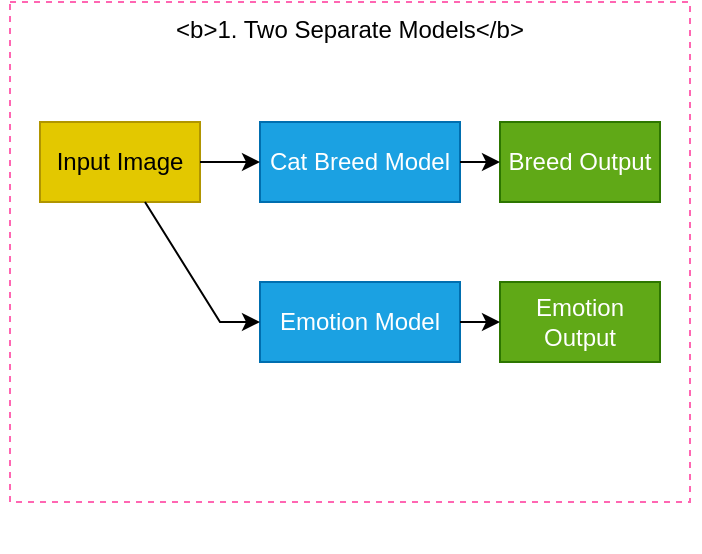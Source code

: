 <mxfile>
    <diagram id="model_architectures" name="Model Architectures">
        <mxGraphModel dx="1087" dy="611" grid="1" gridSize="10" guides="1" tooltips="1" connect="1" arrows="1" fold="1" page="1" pageScale="1" pageWidth="1100" pageHeight="850" background="#ffffff" math="0" shadow="0">
            <root>
                <mxCell id="0"/>
                <mxCell id="1" parent="0"/>
                <mxCell id="model1_group" value="&lt;b&gt;1. Two Separate Models&lt;/b&gt;" style="group" parent="1" vertex="1">
                    <mxGeometry x="110" y="70" width="350" height="275" as="geometry"/>
                </mxCell>
                <mxCell id="model1_boundary" value="" style="dashed=1;html=1;strokeColor=#FF66B2;fillColor=none;" parent="model1_group" vertex="1">
                    <mxGeometry x="5" width="340" height="250" as="geometry"/>
                </mxCell>
                <mxCell id="model1_input" value="Input Image" style="rounded=0;whiteSpace=wrap;html=1;fillColor=#e3c800;fontColor=#000000;strokeColor=#B09500;" parent="model1_group" vertex="1">
                    <mxGeometry x="20" y="60" width="80" height="40" as="geometry"/>
                </mxCell>
                <mxCell id="model1_breed_model" value="Cat Breed Model" style="rounded=0;whiteSpace=wrap;html=1;fillColor=#1ba1e2;fontColor=#ffffff;strokeColor=#006EAF;" parent="model1_group" vertex="1">
                    <mxGeometry x="130" y="60" width="100" height="40" as="geometry"/>
                </mxCell>
                <mxCell id="model1_emotion_model" value="Emotion Model" style="rounded=0;whiteSpace=wrap;html=1;fillColor=#1ba1e2;fontColor=#ffffff;strokeColor=#006EAF;" parent="model1_group" vertex="1">
                    <mxGeometry x="130" y="140" width="100" height="40" as="geometry"/>
                </mxCell>
                <mxCell id="model1_breed_output" value="Breed Output" style="rounded=0;whiteSpace=wrap;html=1;fillColor=#60a917;fontColor=#ffffff;strokeColor=#2D7600;" parent="model1_group" vertex="1">
                    <mxGeometry x="250" y="60" width="80" height="40" as="geometry"/>
                </mxCell>
                <mxCell id="model1_emotion_output" value="Emotion Output" style="rounded=0;whiteSpace=wrap;html=1;fillColor=#60a917;fontColor=#ffffff;strokeColor=#2D7600;" parent="model1_group" vertex="1">
                    <mxGeometry x="250" y="140" width="80" height="40" as="geometry"/>
                </mxCell>
                <mxCell id="model1_arrow1" value="" style="endArrow=classic;html=1;rounded=0;" parent="model1_group" source="model1_input" target="model1_breed_model" edge="1">
                    <mxGeometry width="50" height="50" relative="1" as="geometry">
                        <mxPoint x="110" y="100" as="sourcePoint"/>
                        <mxPoint x="130" y="100" as="targetPoint"/>
                    </mxGeometry>
                </mxCell>
                <mxCell id="model1_arrow2" value="" style="endArrow=classic;html=1;rounded=0;" parent="model1_group" source="model1_input" target="model1_emotion_model" edge="1">
                    <mxGeometry width="50" height="50" relative="1" as="geometry">
                        <mxPoint x="110" y="100" as="sourcePoint"/>
                        <mxPoint x="130" y="100" as="targetPoint"/>
                        <Array as="points">
                            <mxPoint x="110" y="160"/>
                            <mxPoint x="130" y="160"/>
                        </Array>
                    </mxGeometry>
                </mxCell>
                <mxCell id="model1_arrow3" value="" style="endArrow=classic;html=1;rounded=0;" parent="model1_group" source="model1_breed_model" target="model1_breed_output" edge="1">
                    <mxGeometry width="50" height="50" relative="1" as="geometry">
                        <mxPoint x="240" y="80" as="sourcePoint"/>
                        <mxPoint x="250" y="80" as="targetPoint"/>
                    </mxGeometry>
                </mxCell>
                <mxCell id="model1_arrow4" value="" style="endArrow=classic;html=1;rounded=0;" parent="model1_group" source="model1_emotion_model" target="model1_emotion_output" edge="1">
                    <mxGeometry width="50" height="50" relative="1" as="geometry">
                        <mxPoint x="240" y="160" as="sourcePoint"/>
                        <mxPoint x="250" y="160" as="targetPoint"/>
                    </mxGeometry>
                </mxCell>
            </root>
        </mxGraphModel>
    </diagram>
    <diagram id="roq1b-htmTWwgubLuYtP" name="Page-2">
        <mxGraphModel dx="1087" dy="611" grid="1" gridSize="10" guides="1" tooltips="1" connect="1" arrows="1" fold="1" page="1" pageScale="1" pageWidth="850" pageHeight="1100" math="0" shadow="0">
            <root>
                <mxCell id="0"/>
                <mxCell id="1" parent="0"/>
                <mxCell id="HxcRfOPKVA8sHfF8dNPV-1" value="&lt;b&gt;2. Multitask Model with Shared Features&lt;/b&gt;" style="group" vertex="1" parent="1">
                    <mxGeometry x="170" y="60" width="420" height="250" as="geometry"/>
                </mxCell>
                <mxCell id="HxcRfOPKVA8sHfF8dNPV-3" value="Input Image" style="rounded=0;whiteSpace=wrap;html=1;fillColor=#e3c800;fontColor=#000000;strokeColor=#B09500;" vertex="1" parent="HxcRfOPKVA8sHfF8dNPV-1">
                    <mxGeometry x="21" y="100" width="84" height="40" as="geometry"/>
                </mxCell>
                <mxCell id="HxcRfOPKVA8sHfF8dNPV-4" value="Shared Feature Extractor" style="rounded=0;whiteSpace=wrap;html=1;fillColor=#1ba1e2;fontColor=#ffffff;strokeColor=#006EAF;" vertex="1" parent="HxcRfOPKVA8sHfF8dNPV-1">
                    <mxGeometry x="136.5" y="100" width="105" height="40" as="geometry"/>
                </mxCell>
                <mxCell id="HxcRfOPKVA8sHfF8dNPV-5" value="Breed Output" style="rounded=0;whiteSpace=wrap;html=1;fillColor=#60a917;fontColor=#ffffff;strokeColor=#2D7600;" vertex="1" parent="HxcRfOPKVA8sHfF8dNPV-1">
                    <mxGeometry x="262.5" y="60" width="84" height="40" as="geometry"/>
                </mxCell>
                <mxCell id="HxcRfOPKVA8sHfF8dNPV-6" value="Emotion Output" style="rounded=0;whiteSpace=wrap;html=1;fillColor=#60a917;fontColor=#ffffff;strokeColor=#2D7600;" vertex="1" parent="HxcRfOPKVA8sHfF8dNPV-1">
                    <mxGeometry x="262.5" y="140" width="84" height="40" as="geometry"/>
                </mxCell>
                <mxCell id="HxcRfOPKVA8sHfF8dNPV-7" value="" style="endArrow=classic;html=1;rounded=0;" edge="1" parent="HxcRfOPKVA8sHfF8dNPV-1" source="HxcRfOPKVA8sHfF8dNPV-3" target="HxcRfOPKVA8sHfF8dNPV-4">
                    <mxGeometry width="50" height="50" relative="1" as="geometry">
                        <mxPoint x="115.5" y="120" as="sourcePoint"/>
                        <mxPoint x="136.5" y="120" as="targetPoint"/>
                    </mxGeometry>
                </mxCell>
                <mxCell id="HxcRfOPKVA8sHfF8dNPV-8" value="" style="endArrow=classic;html=1;rounded=0;" edge="1" parent="HxcRfOPKVA8sHfF8dNPV-1" source="HxcRfOPKVA8sHfF8dNPV-4" target="HxcRfOPKVA8sHfF8dNPV-5">
                    <mxGeometry width="50" height="50" relative="1" as="geometry">
                        <mxPoint x="252" y="120" as="sourcePoint"/>
                        <mxPoint x="262.5" y="80" as="targetPoint"/>
                        <Array as="points">
                            <mxPoint x="252" y="80"/>
                        </Array>
                    </mxGeometry>
                </mxCell>
                <mxCell id="HxcRfOPKVA8sHfF8dNPV-9" value="" style="endArrow=classic;html=1;rounded=0;" edge="1" parent="HxcRfOPKVA8sHfF8dNPV-1" source="HxcRfOPKVA8sHfF8dNPV-4" target="HxcRfOPKVA8sHfF8dNPV-6">
                    <mxGeometry width="50" height="50" relative="1" as="geometry">
                        <mxPoint x="252" y="120" as="sourcePoint"/>
                        <mxPoint x="262.5" y="160" as="targetPoint"/>
                        <Array as="points">
                            <mxPoint x="252" y="160"/>
                        </Array>
                    </mxGeometry>
                </mxCell>
                <mxCell id="HxcRfOPKVA8sHfF8dNPV-2" value="" style="dashed=1;html=1;strokeColor=#FF66B2;fillColor=none;" vertex="1" parent="HxcRfOPKVA8sHfF8dNPV-1">
                    <mxGeometry x="-21" width="441" height="250" as="geometry"/>
                </mxCell>
            </root>
        </mxGraphModel>
    </diagram>
    <diagram id="4Dur8G996vz0HzOMQwdj" name="Page-3">
        <mxGraphModel dx="1087" dy="611" grid="1" gridSize="10" guides="1" tooltips="1" connect="1" arrows="1" fold="1" page="1" pageScale="1" pageWidth="850" pageHeight="1100" math="0" shadow="0">
            <root>
                <mxCell id="0"/>
                <mxCell id="1" parent="0"/>
                <mxCell id="Rp8Op_Apk5IqVgeyVu_M-1" value="&lt;b&gt;3. Multitask Model (Parallel Embeddings)&lt;/b&gt;" style="group" vertex="1" parent="1">
                    <mxGeometry x="50" y="120" width="470" height="270" as="geometry"/>
                </mxCell>
                <mxCell id="Rp8Op_Apk5IqVgeyVu_M-3" value="Input Image" style="rounded=0;whiteSpace=wrap;html=1;fillColor=#e3c800;fontColor=#000000;strokeColor=#B09500;" vertex="1" parent="Rp8Op_Apk5IqVgeyVu_M-1">
                    <mxGeometry x="21.714" y="100" width="86.857" height="40" as="geometry"/>
                </mxCell>
                <mxCell id="Rp8Op_Apk5IqVgeyVu_M-4" value="Base Model" style="rounded=0;whiteSpace=wrap;html=1;fillColor=#1ba1e2;fontColor=#ffffff;strokeColor=#006EAF;" vertex="1" parent="Rp8Op_Apk5IqVgeyVu_M-1">
                    <mxGeometry x="141.143" y="100" width="86.857" height="40" as="geometry"/>
                </mxCell>
                <mxCell id="Rp8Op_Apk5IqVgeyVu_M-5" value="Linear (Breed Emb.)" style="rounded=0;whiteSpace=wrap;html=1;fillColor=#008a00;fontColor=#ffffff;strokeColor=#005700;" vertex="1" parent="Rp8Op_Apk5IqVgeyVu_M-1">
                    <mxGeometry x="260.571" y="60" width="86.857" height="40" as="geometry"/>
                </mxCell>
                <mxCell id="Rp8Op_Apk5IqVgeyVu_M-6" value="Linear (Emotion Emb.)" style="rounded=0;whiteSpace=wrap;html=1;fillColor=#008a00;fontColor=#ffffff;strokeColor=#005700;" vertex="1" parent="Rp8Op_Apk5IqVgeyVu_M-1">
                    <mxGeometry x="260.571" y="140" width="86.857" height="40" as="geometry"/>
                </mxCell>
                <mxCell id="Rp8Op_Apk5IqVgeyVu_M-7" value="Breed Output" style="rounded=0;whiteSpace=wrap;html=1;fillColor=#60a917;fontColor=#ffffff;strokeColor=#2D7600;" vertex="1" parent="Rp8Op_Apk5IqVgeyVu_M-1">
                    <mxGeometry x="380.0" y="60" width="86.857" height="40" as="geometry"/>
                </mxCell>
                <mxCell id="Rp8Op_Apk5IqVgeyVu_M-8" value="Emotion Output" style="rounded=0;whiteSpace=wrap;html=1;fillColor=#60a917;fontColor=#ffffff;strokeColor=#2D7600;" vertex="1" parent="Rp8Op_Apk5IqVgeyVu_M-1">
                    <mxGeometry x="380.0" y="140" width="86.857" height="40" as="geometry"/>
                </mxCell>
                <mxCell id="Rp8Op_Apk5IqVgeyVu_M-9" value="" style="endArrow=classic;html=1;rounded=0;" edge="1" parent="Rp8Op_Apk5IqVgeyVu_M-1" source="Rp8Op_Apk5IqVgeyVu_M-3" target="Rp8Op_Apk5IqVgeyVu_M-4">
                    <mxGeometry width="50" height="50" relative="1" as="geometry">
                        <mxPoint x="119.429" y="120" as="sourcePoint"/>
                        <mxPoint x="141.143" y="120" as="targetPoint"/>
                    </mxGeometry>
                </mxCell>
                <mxCell id="Rp8Op_Apk5IqVgeyVu_M-10" value="" style="endArrow=classic;html=1;rounded=0;" edge="1" parent="Rp8Op_Apk5IqVgeyVu_M-1" source="Rp8Op_Apk5IqVgeyVu_M-4" target="Rp8Op_Apk5IqVgeyVu_M-5">
                    <mxGeometry width="50" height="50" relative="1" as="geometry">
                        <mxPoint x="238.857" y="120" as="sourcePoint"/>
                        <mxPoint x="260.571" y="80" as="targetPoint"/>
                        <Array as="points">
                            <mxPoint x="238.857" y="80"/>
                        </Array>
                    </mxGeometry>
                </mxCell>
                <mxCell id="Rp8Op_Apk5IqVgeyVu_M-11" value="" style="endArrow=classic;html=1;rounded=0;" edge="1" parent="Rp8Op_Apk5IqVgeyVu_M-1" source="Rp8Op_Apk5IqVgeyVu_M-4" target="Rp8Op_Apk5IqVgeyVu_M-6">
                    <mxGeometry width="50" height="50" relative="1" as="geometry">
                        <mxPoint x="238.857" y="120" as="sourcePoint"/>
                        <mxPoint x="260.571" y="160" as="targetPoint"/>
                        <Array as="points">
                            <mxPoint x="238.857" y="160"/>
                        </Array>
                    </mxGeometry>
                </mxCell>
                <mxCell id="Rp8Op_Apk5IqVgeyVu_M-12" value="" style="endArrow=classic;html=1;rounded=0;" edge="1" parent="Rp8Op_Apk5IqVgeyVu_M-1" source="Rp8Op_Apk5IqVgeyVu_M-5" target="Rp8Op_Apk5IqVgeyVu_M-7">
                    <mxGeometry width="50" height="50" relative="1" as="geometry">
                        <mxPoint x="358.286" y="80" as="sourcePoint"/>
                        <mxPoint x="380.0" y="80" as="targetPoint"/>
                    </mxGeometry>
                </mxCell>
                <mxCell id="Rp8Op_Apk5IqVgeyVu_M-13" value="" style="endArrow=classic;html=1;rounded=0;" edge="1" parent="Rp8Op_Apk5IqVgeyVu_M-1" source="Rp8Op_Apk5IqVgeyVu_M-6" target="Rp8Op_Apk5IqVgeyVu_M-8">
                    <mxGeometry width="50" height="50" relative="1" as="geometry">
                        <mxPoint x="358.286" y="160" as="sourcePoint"/>
                        <mxPoint x="380.0" y="160" as="targetPoint"/>
                    </mxGeometry>
                </mxCell>
                <mxCell id="Rp8Op_Apk5IqVgeyVu_M-2" value="" style="dashed=1;html=1;strokeColor=#FF66B2;fillColor=none;" vertex="1" parent="1">
                    <mxGeometry x="60" y="120" width="470" height="250" as="geometry"/>
                </mxCell>
            </root>
        </mxGraphModel>
    </diagram>
</mxfile>